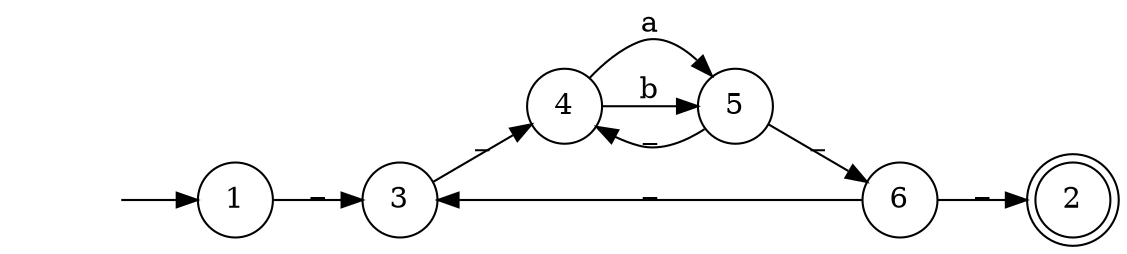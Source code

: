 digraph myAutomaton {
  rankdir=LR;
"" [shape=none]
"1" [shape=circle]
"2" [shape=doublecircle]
"3" [shape=circle]
"4" [shape=circle]
"5" [shape=circle]
"6" [shape=circle]

"" -> "1"
"1" -> "3"[label="_"]
"3" -> "4"[label="_"]
"4" -> "5"[label="a"]
"4" -> "5"[label="b"]
"5" -> "6"[label="_"]
"5" -> "4"[label="_"]
"6" -> "3"[label="_"]
"6" -> "2"[label="_"]
}
